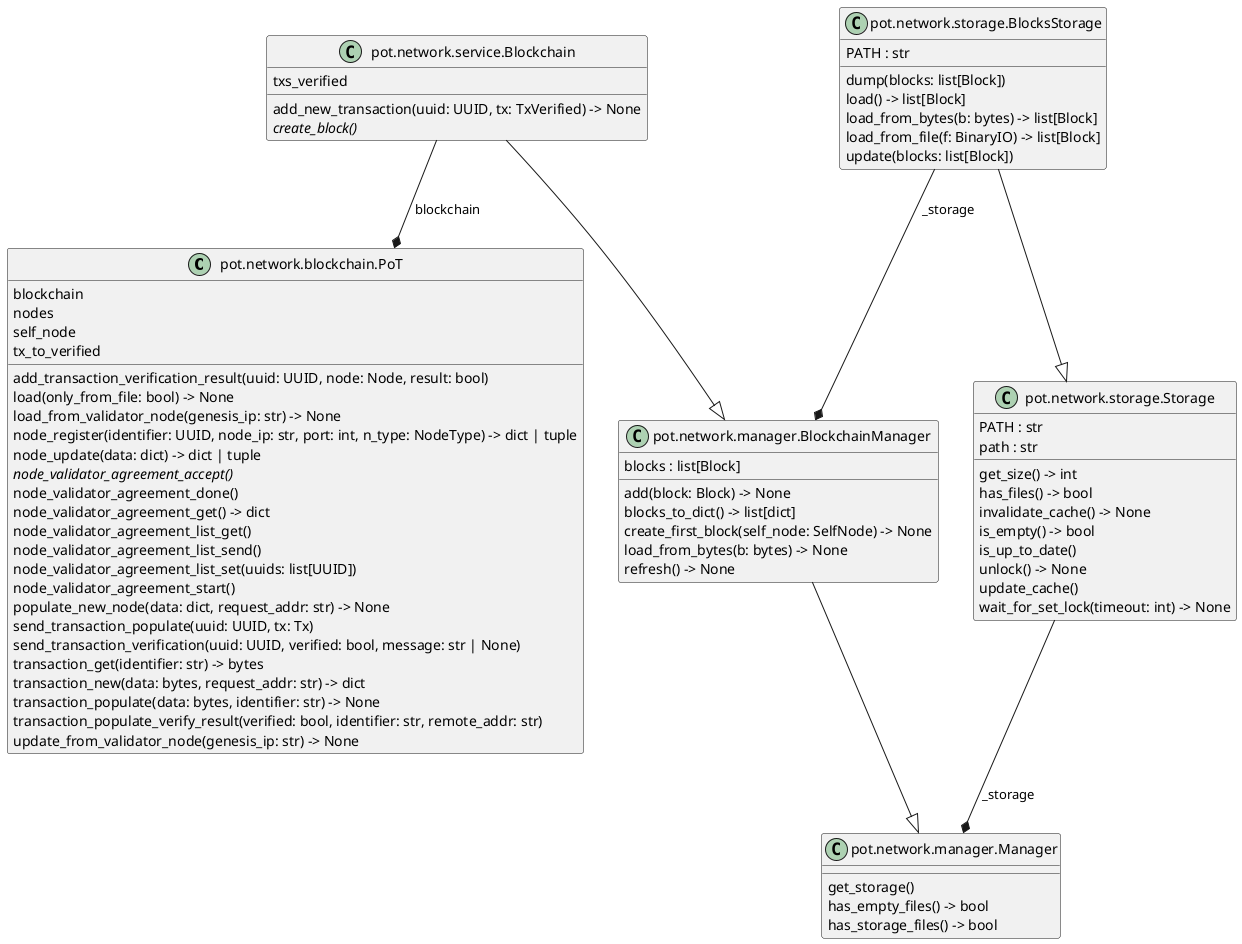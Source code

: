 @startuml classes
set namespaceSeparator none
class "pot.network.blockchain.PoT" as pot.network.blockchain.PoT {
  blockchain
  nodes
  self_node
  tx_to_verified
  add_transaction_verification_result(uuid: UUID, node: Node, result: bool)
  load(only_from_file: bool) -> None
  load_from_validator_node(genesis_ip: str) -> None
  node_register(identifier: UUID, node_ip: str, port: int, n_type: NodeType) -> dict | tuple
  node_update(data: dict) -> dict | tuple
  {abstract}node_validator_agreement_accept()
  node_validator_agreement_done()
  node_validator_agreement_get() -> dict
  node_validator_agreement_list_get()
  node_validator_agreement_list_send()
  node_validator_agreement_list_set(uuids: list[UUID])
  node_validator_agreement_start()
  populate_new_node(data: dict, request_addr: str) -> None
  send_transaction_populate(uuid: UUID, tx: Tx)
  send_transaction_verification(uuid: UUID, verified: bool, message: str | None)
  transaction_get(identifier: str) -> bytes
  transaction_new(data: bytes, request_addr: str) -> dict
  transaction_populate(data: bytes, identifier: str) -> None
  transaction_populate_verify_result(verified: bool, identifier: str, remote_addr: str)
  update_from_validator_node(genesis_ip: str) -> None
}
class "pot.network.manager.Manager" as pot.network.manager.Manager {
  get_storage()
  has_empty_files() -> bool
  has_storage_files() -> bool
}
class "pot.network.storage.Storage" as pot.network.storage.Storage {
  PATH : str
  path : str
  get_size() -> int
  has_files() -> bool
  invalidate_cache() -> None
  is_empty() -> bool
  is_up_to_date()
  unlock() -> None
  update_cache()
  wait_for_set_lock(timeout: int) -> None
}
class "pot.network.service.Blockchain" as pot.network.service.Blockchain {
  txs_verified
  add_new_transaction(uuid: UUID, tx: TxVerified) -> None
  {abstract}create_block()
}
class "pot.network.manager.BlockchainManager" as pot.network.manager.BlockchainManager {
  blocks : list[Block]
  add(block: Block) -> None
  blocks_to_dict() -> list[dict]
  create_first_block(self_node: SelfNode) -> None
  load_from_bytes(b: bytes) -> None
  refresh() -> None
}
class "pot.network.storage.BlocksStorage" as pot.network.storage.BlocksStorage {
  PATH : str
  dump(blocks: list[Block])
  load() -> list[Block]
  load_from_bytes(b: bytes) -> list[Block]
  load_from_file(f: BinaryIO) -> list[Block]
  update(blocks: list[Block])
}
pot.network.storage.BlocksStorage --|> pot.network.storage.Storage
pot.network.manager.BlockchainManager --|> pot.network.manager.Manager
pot.network.storage.BlocksStorage --* pot.network.manager.BlockchainManager : _storage
pot.network.storage.Storage --* pot.network.manager.Manager : _storage
pot.network.service.Blockchain --|> pot.network.manager.BlockchainManager
pot.network.service.Blockchain --* pot.network.blockchain.PoT : blockchain
@enduml